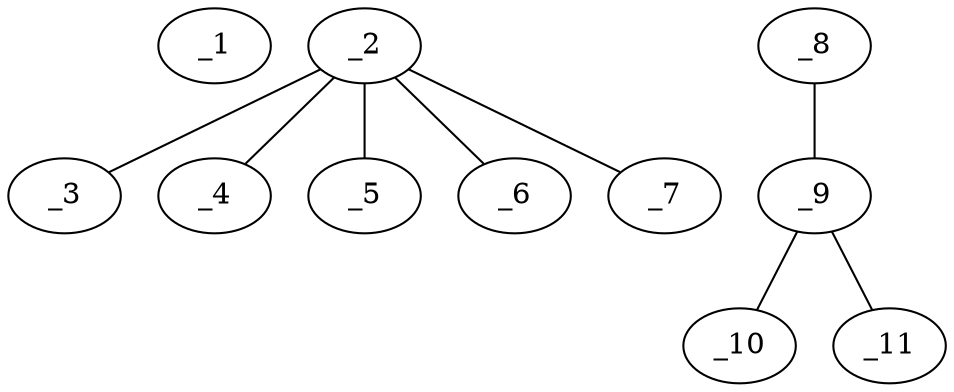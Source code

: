 graph molid630614 {
	_1	 [charge=1,
		chem=21,
		symbol="I  ",
		x=2,
		y=0];
	_2	 [charge=3,
		chem=11,
		symbol="Co ",
		x="4.866",
		y=0];
	_3	 [charge=0,
		chem=4,
		symbol="N  ",
		x=4,
		y="-0.5"];
	_2 -- _3	 [valence=1];
	_4	 [charge=0,
		chem=4,
		symbol="N  ",
		x="5.7321",
		y="-0.5"];
	_2 -- _4	 [valence=1];
	_5	 [charge=0,
		chem=4,
		symbol="N  ",
		x="4.866",
		y=1];
	_2 -- _5	 [valence=1];
	_6	 [charge=0,
		chem=4,
		symbol="N  ",
		x="4.866",
		y="-1"];
	_2 -- _6	 [valence=1];
	_7	 [charge=0,
		chem=4,
		symbol="N  ",
		x=4,
		y="0.5"];
	_2 -- _7	 [valence=1];
	_8	 [charge=1,
		chem=2,
		symbol="O  ",
		x="5.7321",
		y="0.5"];
	_9	 [charge=0,
		chem=1,
		symbol="C  ",
		x="6.5981",
		y=0];
	_8 -- _9	 [valence=1];
	_10	 [charge=0,
		chem=2,
		symbol="O  ",
		x="7.4641",
		y="0.5"];
	_9 -- _10	 [valence=2];
	_11	 [charge=0,
		chem=4,
		symbol="N  ",
		x="6.5981",
		y="-1"];
	_9 -- _11	 [valence=1];
}
